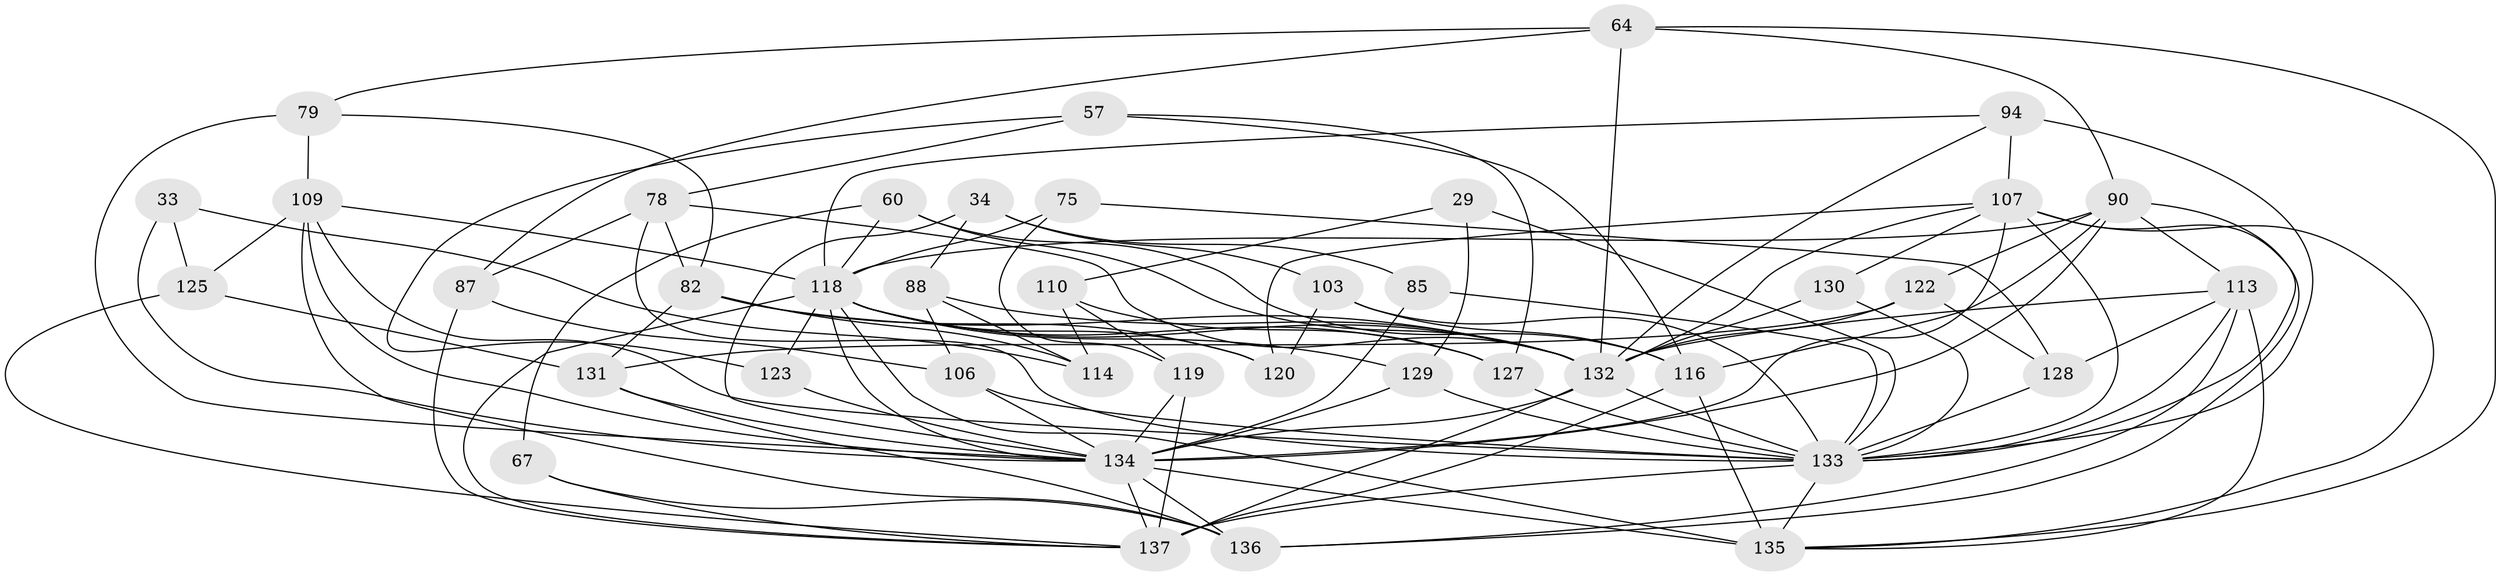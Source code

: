 // original degree distribution, {4: 1.0}
// Generated by graph-tools (version 1.1) at 2025/01/03/04/25 22:01:28]
// undirected, 41 vertices, 115 edges
graph export_dot {
graph [start="1"]
  node [color=gray90,style=filled];
  29;
  33;
  34 [super="+21"];
  57 [super="+10"];
  60;
  64 [super="+41"];
  67;
  75;
  78 [super="+55"];
  79 [super="+50"];
  82 [super="+76"];
  85;
  87;
  88;
  90 [super="+23+28+65+74"];
  94 [super="+92"];
  103;
  106;
  107 [super="+99+101+51"];
  109 [super="+96"];
  110;
  113 [super="+36+72+80"];
  114;
  116 [super="+16+70"];
  118 [super="+1+43+30+105"];
  119;
  120;
  122;
  123;
  125;
  127;
  128;
  129 [super="+6"];
  130 [super="+86"];
  131 [super="+45"];
  132 [super="+95+124"];
  133 [super="+84+126+83"];
  134 [super="+39+104+117"];
  135 [super="+121+54"];
  136 [super="+3+102+115"];
  137 [super="+42+58+81+108+111"];
  29 -- 129 [weight=2];
  29 -- 110;
  29 -- 133;
  33 -- 125;
  33 -- 114;
  33 -- 134 [weight=2];
  34 -- 88;
  34 -- 85 [weight=2];
  34 -- 103;
  34 -- 134 [weight=2];
  57 -- 123 [weight=2];
  57 -- 127;
  57 -- 116 [weight=2];
  57 -- 78;
  60 -- 116;
  60 -- 67;
  60 -- 118;
  60 -- 132;
  64 -- 87;
  64 -- 90 [weight=2];
  64 -- 132 [weight=2];
  64 -- 135;
  64 -- 79 [weight=2];
  67 -- 137;
  67 -- 136 [weight=2];
  75 -- 128;
  75 -- 119;
  75 -- 118 [weight=2];
  78 -- 82;
  78 -- 87;
  78 -- 132 [weight=2];
  78 -- 133;
  79 -- 109;
  79 -- 134 [weight=2];
  79 -- 82;
  82 -- 114;
  82 -- 120;
  82 -- 131;
  82 -- 132;
  85 -- 133;
  85 -- 134;
  87 -- 106;
  87 -- 137;
  88 -- 114;
  88 -- 106;
  88 -- 132;
  90 -- 116 [weight=2];
  90 -- 122;
  90 -- 133 [weight=3];
  90 -- 134 [weight=3];
  90 -- 118 [weight=3];
  90 -- 113 [weight=2];
  94 -- 118 [weight=2];
  94 -- 132;
  94 -- 133 [weight=4];
  94 -- 107;
  103 -- 120;
  103 -- 116;
  103 -- 133;
  106 -- 133;
  106 -- 134;
  107 -- 133;
  107 -- 136 [weight=3];
  107 -- 120;
  107 -- 130 [weight=2];
  107 -- 132;
  107 -- 134 [weight=2];
  107 -- 135;
  109 -- 125;
  109 -- 118 [weight=2];
  109 -- 134 [weight=3];
  109 -- 136;
  109 -- 133 [weight=2];
  110 -- 127;
  110 -- 119;
  110 -- 114;
  113 -- 128;
  113 -- 136 [weight=3];
  113 -- 135 [weight=2];
  113 -- 132 [weight=5];
  113 -- 133;
  116 -- 135;
  116 -- 137;
  118 -- 123;
  118 -- 135 [weight=3];
  118 -- 129;
  118 -- 120;
  118 -- 127;
  118 -- 132;
  118 -- 137;
  118 -- 134;
  119 -- 134;
  119 -- 137;
  122 -- 131;
  122 -- 128;
  122 -- 132;
  123 -- 134;
  125 -- 131;
  125 -- 137;
  127 -- 133;
  128 -- 133;
  129 -- 134 [weight=2];
  129 -- 133;
  130 -- 132 [weight=3];
  130 -- 133;
  131 -- 136 [weight=2];
  131 -- 134;
  132 -- 134 [weight=7];
  132 -- 137 [weight=2];
  132 -- 133 [weight=2];
  133 -- 135 [weight=2];
  133 -- 137 [weight=4];
  134 -- 136 [weight=3];
  134 -- 135 [weight=2];
  134 -- 137 [weight=2];
}
